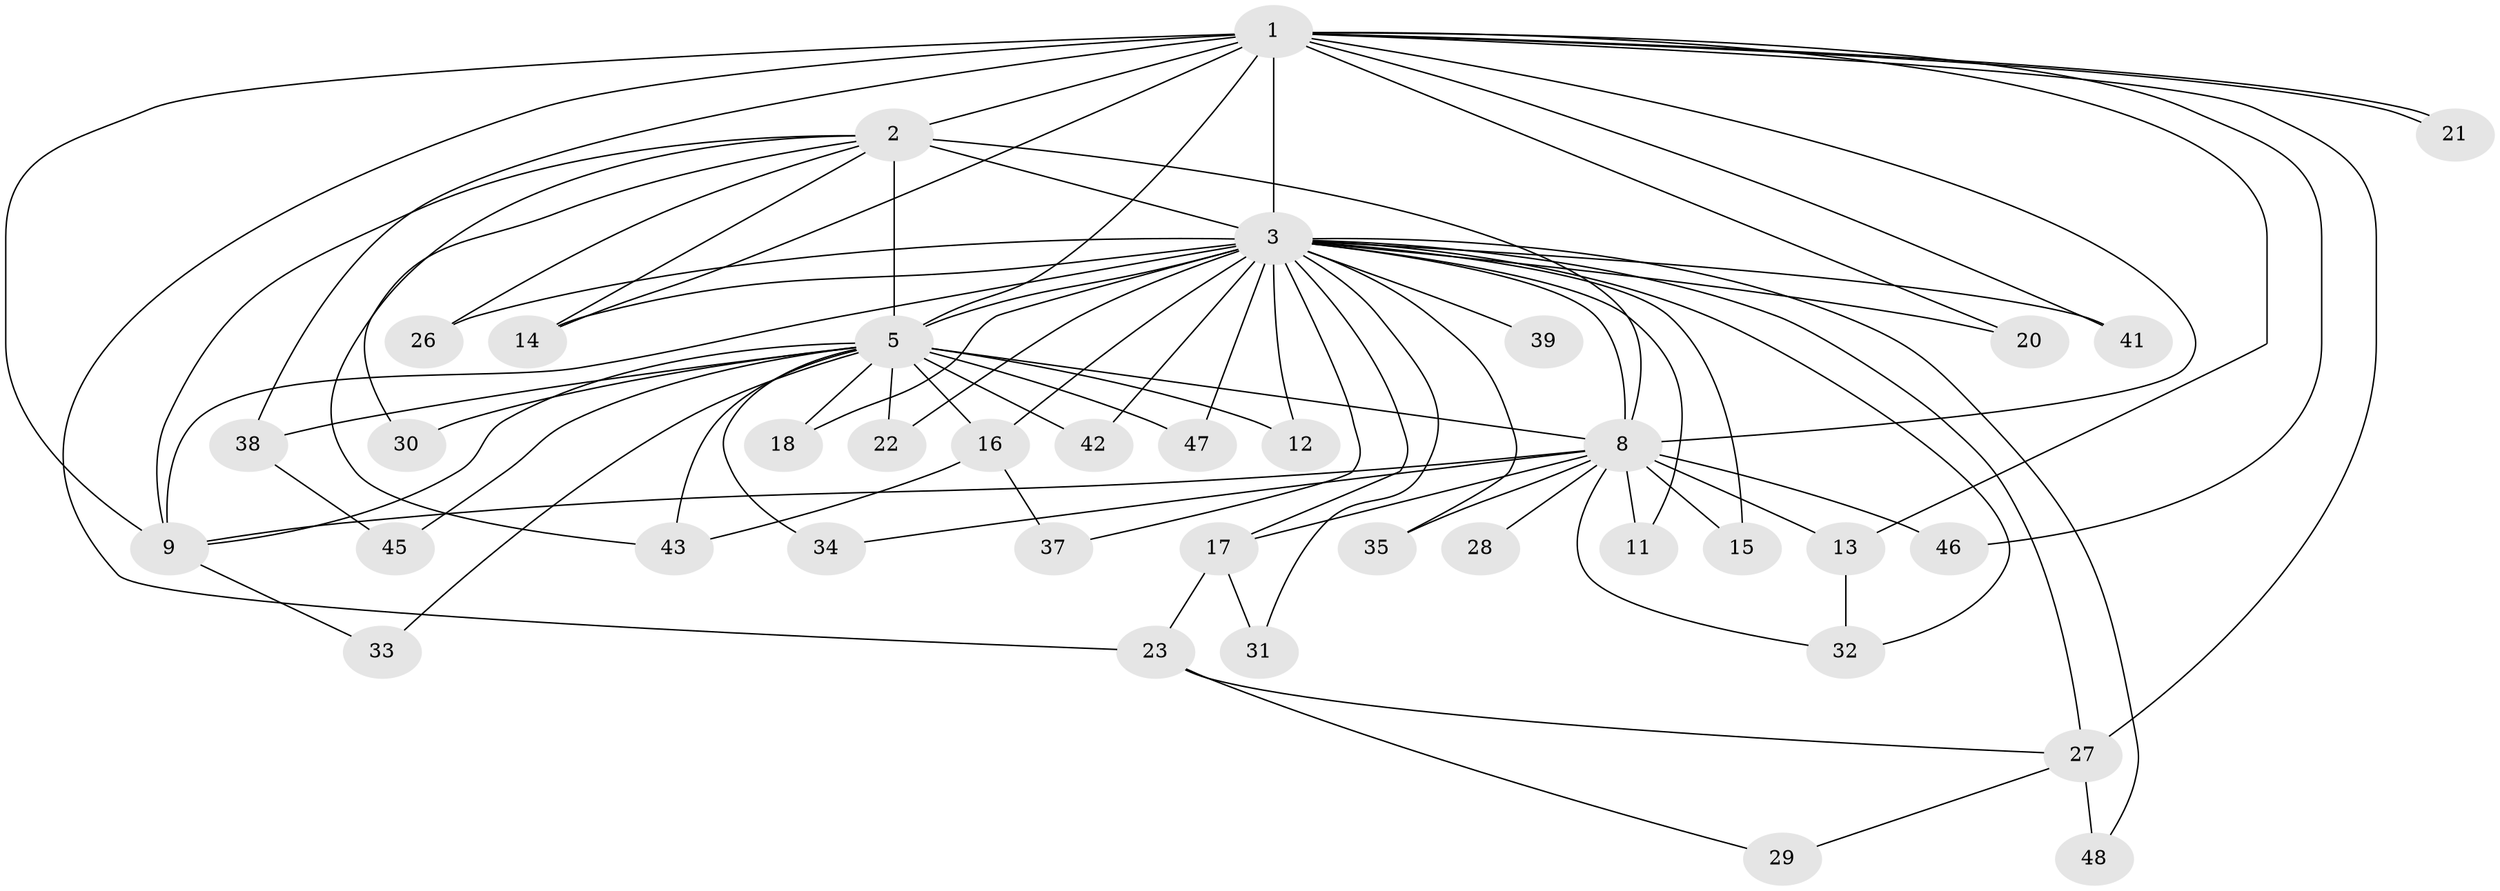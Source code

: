 // Generated by graph-tools (version 1.1) at 2025/23/03/03/25 07:23:38]
// undirected, 38 vertices, 81 edges
graph export_dot {
graph [start="1"]
  node [color=gray90,style=filled];
  1 [super="+4"];
  2 [super="+19"];
  3 [super="+7"];
  5 [super="+6"];
  8 [super="+10"];
  9 [super="+36"];
  11;
  12;
  13;
  14 [super="+25"];
  15;
  16;
  17;
  18;
  20;
  21;
  22;
  23 [super="+24"];
  26;
  27 [super="+44"];
  28;
  29;
  30;
  31 [super="+49"];
  32 [super="+40"];
  33;
  34;
  35;
  37;
  38;
  39;
  41;
  42;
  43 [super="+50"];
  45;
  46;
  47;
  48;
  1 -- 2 [weight=2];
  1 -- 3 [weight=4];
  1 -- 5 [weight=4];
  1 -- 8 [weight=4];
  1 -- 9 [weight=2];
  1 -- 13;
  1 -- 20;
  1 -- 21;
  1 -- 21;
  1 -- 41;
  1 -- 46;
  1 -- 38;
  1 -- 14;
  1 -- 23 [weight=2];
  1 -- 27;
  2 -- 3 [weight=2];
  2 -- 5 [weight=2];
  2 -- 8 [weight=3];
  2 -- 9 [weight=2];
  2 -- 30;
  2 -- 26;
  2 -- 43;
  2 -- 14;
  3 -- 5 [weight=4];
  3 -- 8 [weight=4];
  3 -- 9 [weight=2];
  3 -- 12;
  3 -- 14;
  3 -- 15;
  3 -- 16;
  3 -- 17;
  3 -- 18;
  3 -- 20;
  3 -- 22;
  3 -- 26;
  3 -- 39 [weight=2];
  3 -- 41;
  3 -- 42;
  3 -- 47;
  3 -- 48;
  3 -- 32;
  3 -- 35;
  3 -- 37;
  3 -- 11;
  3 -- 31;
  3 -- 27;
  5 -- 8 [weight=4];
  5 -- 9 [weight=2];
  5 -- 30;
  5 -- 34;
  5 -- 42;
  5 -- 45;
  5 -- 33;
  5 -- 38;
  5 -- 43;
  5 -- 12;
  5 -- 47;
  5 -- 16;
  5 -- 18;
  5 -- 22;
  8 -- 9 [weight=2];
  8 -- 13;
  8 -- 35;
  8 -- 46;
  8 -- 34;
  8 -- 11;
  8 -- 15;
  8 -- 17;
  8 -- 28;
  8 -- 32;
  9 -- 33;
  13 -- 32;
  16 -- 37;
  16 -- 43;
  17 -- 23;
  17 -- 31 [weight=2];
  23 -- 27;
  23 -- 29;
  27 -- 29;
  27 -- 48;
  38 -- 45;
}
